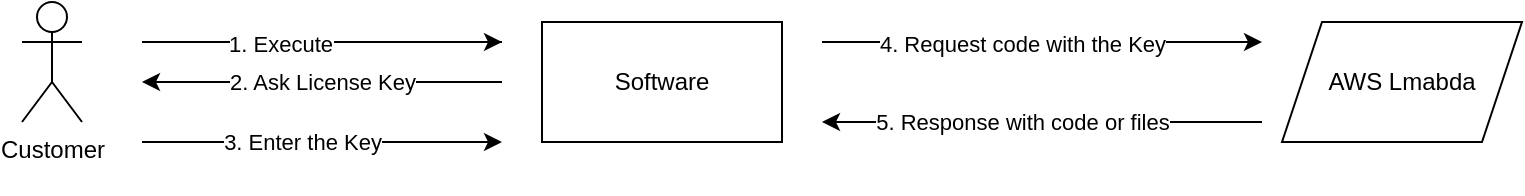 <mxfile version="27.0.5">
  <diagram name="Page-1" id="CNmAqPNiBm-FvrfcsvZS">
    <mxGraphModel dx="1426" dy="699" grid="1" gridSize="10" guides="1" tooltips="1" connect="1" arrows="1" fold="1" page="1" pageScale="1" pageWidth="850" pageHeight="1100" math="0" shadow="0">
      <root>
        <mxCell id="0" />
        <mxCell id="1" parent="0" />
        <mxCell id="V_aSc9mRptDqfn6E3qP5-1" value="Customer&lt;div&gt;&lt;br&gt;&lt;/div&gt;" style="shape=umlActor;verticalLabelPosition=bottom;verticalAlign=top;html=1;outlineConnect=0;" vertex="1" parent="1">
          <mxGeometry x="60" y="230" width="30" height="60" as="geometry" />
        </mxCell>
        <object label="Software" Software="Software&#xa;Software" id="V_aSc9mRptDqfn6E3qP5-2">
          <mxCell style="rounded=0;whiteSpace=wrap;html=1;" vertex="1" parent="1">
            <mxGeometry x="320" y="240" width="120" height="60" as="geometry" />
          </mxCell>
        </object>
        <mxCell id="V_aSc9mRptDqfn6E3qP5-3" value="AWS Lmabda" style="shape=parallelogram;perimeter=parallelogramPerimeter;whiteSpace=wrap;html=1;fixedSize=1;" vertex="1" parent="1">
          <mxGeometry x="690" y="240" width="120" height="60" as="geometry" />
        </mxCell>
        <mxCell id="V_aSc9mRptDqfn6E3qP5-4" value="" style="endArrow=none;html=1;rounded=0;textShadow=1;" edge="1" parent="1">
          <mxGeometry width="50" height="50" relative="1" as="geometry">
            <mxPoint x="120" y="250" as="sourcePoint" />
            <mxPoint x="300" y="250" as="targetPoint" />
          </mxGeometry>
        </mxCell>
        <mxCell id="V_aSc9mRptDqfn6E3qP5-6" value="1. Execute" style="edgeLabel;html=1;align=center;verticalAlign=middle;resizable=0;points=[];" vertex="1" connectable="0" parent="V_aSc9mRptDqfn6E3qP5-4">
          <mxGeometry x="-0.238" y="-1" relative="1" as="geometry">
            <mxPoint as="offset" />
          </mxGeometry>
        </mxCell>
        <mxCell id="V_aSc9mRptDqfn6E3qP5-8" value="" style="endArrow=classic;html=1;rounded=0;" edge="1" parent="1">
          <mxGeometry width="50" height="50" relative="1" as="geometry">
            <mxPoint x="230" y="250" as="sourcePoint" />
            <mxPoint x="300" y="250" as="targetPoint" />
          </mxGeometry>
        </mxCell>
        <mxCell id="V_aSc9mRptDqfn6E3qP5-9" value="" style="endArrow=classic;html=1;rounded=0;" edge="1" parent="1">
          <mxGeometry width="50" height="50" relative="1" as="geometry">
            <mxPoint x="300" y="270" as="sourcePoint" />
            <mxPoint x="120" y="270" as="targetPoint" />
          </mxGeometry>
        </mxCell>
        <mxCell id="V_aSc9mRptDqfn6E3qP5-10" value="2. Ask License Key" style="edgeLabel;html=1;align=center;verticalAlign=middle;resizable=0;points=[];" vertex="1" connectable="0" parent="V_aSc9mRptDqfn6E3qP5-9">
          <mxGeometry x="0.28" y="3" relative="1" as="geometry">
            <mxPoint x="25" y="-3" as="offset" />
          </mxGeometry>
        </mxCell>
        <mxCell id="V_aSc9mRptDqfn6E3qP5-11" value="" style="endArrow=classic;html=1;rounded=0;" edge="1" parent="1">
          <mxGeometry width="50" height="50" relative="1" as="geometry">
            <mxPoint x="120" y="300" as="sourcePoint" />
            <mxPoint x="300" y="300" as="targetPoint" />
          </mxGeometry>
        </mxCell>
        <mxCell id="V_aSc9mRptDqfn6E3qP5-12" value="3. Enter the Key" style="edgeLabel;html=1;align=center;verticalAlign=middle;resizable=0;points=[];" vertex="1" connectable="0" parent="V_aSc9mRptDqfn6E3qP5-11">
          <mxGeometry x="-0.4" y="-1" relative="1" as="geometry">
            <mxPoint x="26" y="-1" as="offset" />
          </mxGeometry>
        </mxCell>
        <mxCell id="V_aSc9mRptDqfn6E3qP5-13" value="" style="endArrow=classic;html=1;rounded=0;" edge="1" parent="1">
          <mxGeometry width="50" height="50" relative="1" as="geometry">
            <mxPoint x="460" y="250" as="sourcePoint" />
            <mxPoint x="680" y="250" as="targetPoint" />
          </mxGeometry>
        </mxCell>
        <mxCell id="V_aSc9mRptDqfn6E3qP5-15" value="4. Request code with the Key" style="edgeLabel;html=1;align=center;verticalAlign=middle;resizable=0;points=[];" vertex="1" connectable="0" parent="V_aSc9mRptDqfn6E3qP5-13">
          <mxGeometry x="-0.486" y="-2" relative="1" as="geometry">
            <mxPoint x="43" y="-1" as="offset" />
          </mxGeometry>
        </mxCell>
        <mxCell id="V_aSc9mRptDqfn6E3qP5-16" value="" style="endArrow=classic;html=1;rounded=0;" edge="1" parent="1">
          <mxGeometry width="50" height="50" relative="1" as="geometry">
            <mxPoint x="680" y="290" as="sourcePoint" />
            <mxPoint x="460" y="290" as="targetPoint" />
          </mxGeometry>
        </mxCell>
        <mxCell id="V_aSc9mRptDqfn6E3qP5-17" value="5. Response with code or files" style="edgeLabel;html=1;align=center;verticalAlign=middle;resizable=0;points=[];" vertex="1" connectable="0" parent="V_aSc9mRptDqfn6E3qP5-16">
          <mxGeometry x="0.627" relative="1" as="geometry">
            <mxPoint x="59" as="offset" />
          </mxGeometry>
        </mxCell>
      </root>
    </mxGraphModel>
  </diagram>
</mxfile>
